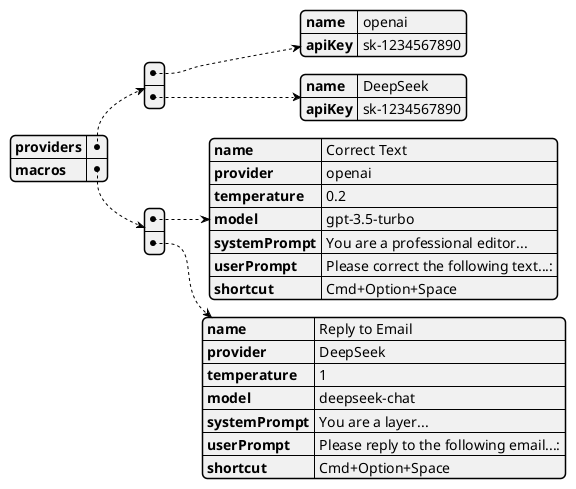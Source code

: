 
@startjson
{
    "providers": [
    {
        "name": "openai",
        "apiKey": "sk-1234567890"
    },
    {
        "name": "DeepSeek",
        "apiKey": "sk-1234567890"
    }
    ],
    "macros": [
    {
        "name": "Correct Text",
        "provider": "openai",
        "temperature": 0.2,
        "model": "gpt-3.5-turbo",
        "systemPrompt": "You are a professional editor...",
        "userPrompt": "Please correct the following text...:",
        "shortcut": "Cmd+Option+Space"
    },
    {
        "name": "Reply to Email",
        "provider": "DeepSeek",
        "temperature": 1,
        "model": "deepseek-chat",
        "systemPrompt": "You are a layer...",
        "userPrompt": "Please reply to the following email...:",
        "shortcut": "Cmd+Option+Space"
    }
    ]
}
@endjson
